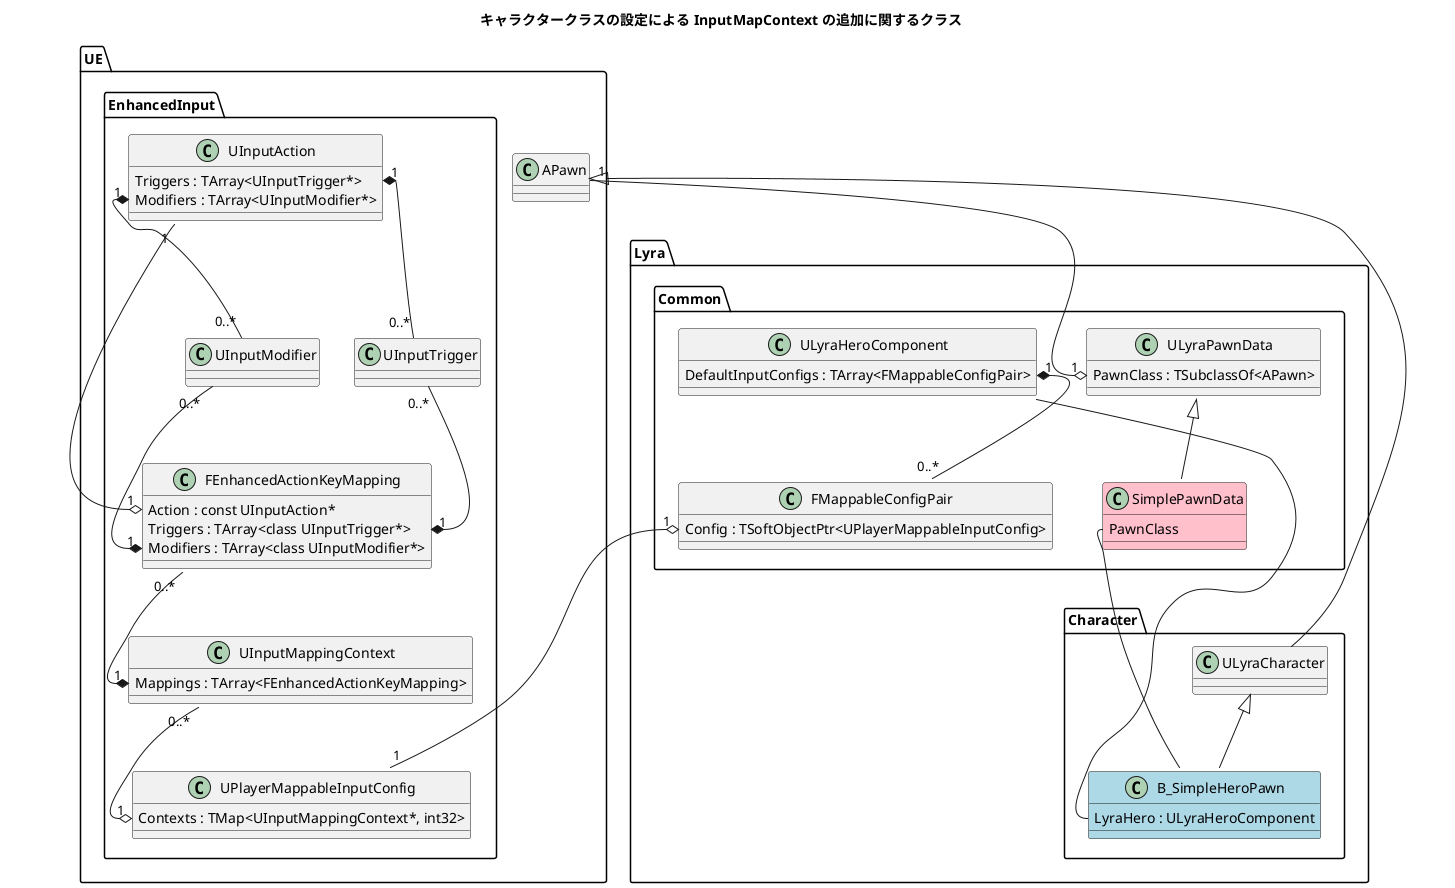 /'
Lyra の Enhanced Input 関連
'/
@startuml Lyra
'skinparam groupInheritance 2

'表示切替用変数

'napespace 単位
!$bDisp_UE = 1
!$bDisp_UE_EnhancedInput = 0
!$bDisp_UE_EnhancedInput_InputTrigger = 0
!$bDisp_UE_EnhancedInput_InputModifier = 0
!$bDisp_UE_GameFeature = 0
!$bDisp_Lyra = 1
!$bDisp_Lyra_Common = 0
!$bDisp_Lyra_Character = 0
!$bDisp_Lyra_IMC = 0
!$bDisp_Lyra_GameFeatureAction = 0
!$bDisp_Lyra_Experience = 0
!$bDisp_Lyra_ExperienceActionSet = 0
!$bDisp_Lyra_Config = 0
!$bDisp_Lyra_Equipment = 0
!$bDisp_Objects = 1


'UE クラス単位
!$bDisp_APawn = 0
!$bDisp_UInputAction = 0
!$bDisp_UPlayerMappableInputConfig = 0
!$bDisp_UEnhancedPlayerInput = 0
!$bDisp_UEnhancedInputLocalPlayerSubsystem = 0
!$bDisp_UGameFeatureAction = 0
!$bDisp_UGameFeatureData = 0

'Lyra クラス単位

!$bDisp_ALyraGameMode = 0
!$bDisp_ALyraPlayerState = 0
!$bDisp_ULyraPawnData = 0
!$bDisp_ULyraInputConfig = 0
!$bDisp_FLyraInputAction = 0
!$bDisp_FMappableConfigPair = 0
!$bDisp_ULyraHeroComponent = 0
!$bDisp_UGameFeatureAction_AddInputConfig = 0
!$bDisp_UGameFeatureAction_AddInputBinding = 0
!$bDisp_ULyraExperienceActionSet = 0
!$bDisp_PMI_Default_Gamepad = 0
!$bDisp_PMI_Default_KBM = 0
!$bDisp_PMI_ShooterDefaultConfig_Gamepad = 0
!$bDisp_PMI_ShooterDefaultConfig_KBM = 0
!$bDisp_B_SimpleHeroPawn = 0
!$bDisp_SimplePawnData = 0
!$bDisp_B_LyraDefaultExperience = 0


'分類単位
!$bDisp_Ability = 0
!$bDisp_InputComponent = 0

'出力モードの種類
!$nMode_AddInputMapContextByCharacter = 1
!$nMode_AddInputMapContextByGameFeature = 2
!$nMode_BindInputAction = 3
!$nMode_DefaultPawnSettingInExperience = 4

!$nUMLType_Classes = 1
!$nUMLType_Objects = 2

'現在の出力モード
!$nModeCurrent = $nMode_AddInputMapContextByCharacter
!$nUMLCurrent = $nUMLType_Classes
!$strTitle = "タイトル"

'出力モード毎の on/off 設定
!if $nUMLCurrent == $nUMLType_Classes
	!$bDisp_Objects = 0
!elseif $nUMLCurrent == $nUMLType_Objects
	!$bDisp_UE = 0
	!$bDisp_Lyra = 0
!endif

!if $nModeCurrent == $nMode_AddInputMapContextByCharacter
	!if $nUMLCurrent == $nUMLType_Classes
		!$strTitle = "キャラクタークラスの設定による InputMapContext の追加に関するクラス"
		!$bDisp_UE_EnhancedInput = 1
		!$bDisp_Lyra_Common = 1
		!$bDisp_Lyra_Character = 1
		!$bDisp_UInputAction = 1
		!$bDisp_FMappableConfigPair = 1
		!$bDisp_ULyraHeroComponent = 1
		!$bDisp_UPlayerMappableInputConfig = 1
		!$bDisp_B_SimpleHeroPawn = 1
		!$bDisp_SimplePawnData = 1
		!$bDisp_ULyraPawnData = 1
	!elseif $nUMLCurrent == $nUMLType_Objects
		!$strTitle = "キャラクタークラスの設定による InputMapContext の追加に関するオブジェクト"
		!$bDisp_PMI_Default_Gamepad = 1
		!$bDisp_PMI_Default_KBM = 1
		!$bDisp_B_SimpleHeroPawn = 1
		!$bDisp_SimplePawnData = 1
		!$bDisp_B_LyraDefaultExperience = 1
	!endif
!elseif $nModeCurrent == $nMode_AddInputMapContextByGameFeature

' GameFeatureData がどこで読まれているのか確認中。
' ULyraExperienceManagerComponent あたりが関係している？
	!if $nUMLCurrent == $nUMLType_Classes
		!$strTitle = "GameFeature の設定による InputMapContext の追加に関するクラス"
		!$bDisp_UE_EnhancedInput = 1
		!$bDisp_UE_GameFeature = 1
		!$bDisp_UInputAction = 1
		!$bDisp_FMappableConfigPair = 1
		!$bDisp_UPlayerMappableInputConfig = 1
		!$bDisp_Lyra_Experience = 1
		!$bDisp_Lyra_GameFeatureAction = 1
		!$bDisp_UGameFeatureData = 1
		!$bDisp_UGameFeatureAction = 1
		!$bDisp_ULyraInputConfig = 1
		!$bDisp_FLyraInputAction = 1
		!$bDisp_UGameFeatureAction_AddInputConfig = 1
		!$bDisp_ULyraExperienceActionSet = 1
	!elseif $nUMLCurrent == $nUMLType_Objects
	!endif
!elseif $nModeCurrent == $nMode_BindInputAction
	!$strTitle = "InputAction のバインド"
	!$bDisp_ALyraPlayerState = 1
	!$bDisp_ULyraPawnData = 1
	!$bDisp_Lyra_Experience = 1
!elseif $nModeCurrent == $nMode_DefaultPawnSettingInExperience
	!if $nUMLCurrent == $nUMLType_Classes
		!$strTitle = "あるエクスペリエンス中に使用するデフォルトポーンの設定に関するクラス"
		!$bDisp_ALyraGameMode = 1
		!$bDisp_Lyra_Experience = 1
		!$bDisp_ULyraPawnData = 1
		!$bDisp_Objects = 0
	!elseif $nUMLCurrent == $nUMLType_Objects
	!endif
!endif

title $strTitle

'クラスの宣言（先に書いておかないとグループ分けがおかしくなるため。）
!if $bDisp_UE
namespace UE {
!if $bDisp_APawn
	class APawn
!endif

!if $bDisp_Ability
	namespace GameplayAbility {
		class UGameplayAbility
	}
!endif

!if $bDisp_UE_EnhancedInput
	namespace EnhancedInput {
		class UInputTrigger
		class UInputModifier

!if $bDisp_UInputAction
		class UInputAction
!endif

!if $bDisp_InputComponent
		class UEnhancedInputComponent
!endif

!if $bDisp_UEnhancedPlayerInput
		class UEnhancedPlayerInput
!endif

!if $bDisp_UEnhancedInputLocalPlayerSubsystem
		class UEnhancedInputLocalPlayerSubsystem
!endif

!if $bDisp_UPlayerMappableInputConfig
		class UPlayerMappableInputConfig
!endif
		class UInputMappingContext
		class FEnhancedActionKeyMapping

!if $bDisp_UE_EnhancedInput_InputTrigger
		namespace InputTrigger {
			class UInputTriggerDown
			class UInputTriggerPressed
			class UInputTriggerReleased
			class UInputTriggerHold
			class UInputTriggerHoldAndRelease
			class UInputTriggerTap
			class UInputTriggerPulse
			class UInputTriggerChordAction
		}
!endif

!if $bDisp_UE_EnhancedInput_InputModifier
		namespace InputModifier {
			class UInputModifierDeadZone
			class UInputModifierScalar
			class UInputModifierNegate
			class UInputModifierSmooth
			class UInputModifierResponseCurveExponential
			class UInputModifierResponseCurveUser
			class UInputModifierFOVScaling
			class UInputModifierToWorldSpace
			class UInputModifierSwizzleAxis
			class UInputModifierCollection
		}
!endif
	}
!endif

!if $bDisp_UE_GameFeature
	namespace GameFeature {
!if $bDisp_UGameFeatureData
		class UGameFeatureData
!endif
!if $bDisp_UGameFeatureAction
		class UGameFeatureAction
!endif
	}
!endif


}
!endif

!if $bDisp_Lyra
namespace Lyra {

!if $bDisp_Lyra_Common
	namespace Common {
!if $bDisp_ALyraGameMode
		class ALyraGameMode
!endif

!if $bDisp_ALyraPlayerState
		class ALyraPlayerState
!endif

!if $bDisp_ULyraHeroComponent
		class ULyraHeroComponent
!endif

!if $bDisp_InputComponent
		class ULyraInputComponent
!endif
		
!if $bDisp_ULyraPawnData
		class ULyraPawnData
!endif

!if $bDisp_ULyraInputConfig
		class ULyraInputConfig
!endif

!if $bDisp_FLyraInputAction
		class FLyraInputAction
!endif

!if $bDisp_FMappableConfigPair
		class FMappableConfigPair
!endif
	}
!endif

!if $bDisp_Ability
	namespace Ability {
		class ULyraAbilitySet
		class FLyraAbilitySet_GameplayAbility
		class ULyraGameplayAbility
	}
!endif

!if $bDisp_Lyra_Character
	namespace Character {
		class ULyraCharacter
	}
!endif

!if $bDisp_Lyra_Equipment
	namespace Equipment {
		class FLyraEquipmentList
		class ULyraEquipmentDefinition
		class ULyraInventoryItemFragment
		class UInventoryFragment_EquippableItem
		class ULyraInventoryItemDefinition
	}
!endif

!if $bDisp_Lyra_Config
	namespace Config {
		class ULyraSettingsLocal
		class FLoadedMappableConfigPair
		class ULyraAbilityTagRelationshipMapping
	}
!endif

!if $bDisp_Lyra_GameFeatureAction
	namespace GameFeatureAction {
!if $bDisp_Ability
		class FGameFeatureAbilitiesEntry
!endif

!if $bDisp_Ability
		class UGameFeatureAction_AddAbilities
!endif

!if $bDisp_UGameFeatureAction_AddInputConfig
		class UGameFeatureAction_AddInputConfig
!endif
!if $bDisp_UGameFeatureAction_AddInputBinding
		class UGameFeatureAction_AddInputBinding
!endif
	}
!endif

!if $bDisp_Lyra_Experience
	namespace Experience {
!if $bDisp_ULyraExperienceActionSet
		class ULyraExperienceActionSet
!endif
		class ULyraExperienceDefinition
	}
!endif


!if $bDisp_Lyra_IMC
	namespace IMC {
		class IMC_Default_Gamepad
		class IMC_Default_KBM
		class IMC_ShooterGame_Gamepad
		class IMC_ShooterGame_KBM
		class IMC_ADS_Speed
		class IMC_InventoryTest
	}
!endif

!if $bDisp_Lyra_ExperienceActionSet
	namespace ExperienceActionSet {
		class LAS_ShooterGame_SharedInput
		class LAS_ShooterGame_StandardComponents
		class LAS_ShooterGame_StandardHUD
		class LAS_InventoryTest
		class EAS_BasicShooterAcolades
	}
!endif

}
!endif


'クラスの定義
!if $bDisp_UE
namespace UE {
!if $bDisp_UE_EnhancedInput
	namespace EnhancedInput {
!if $bDisp_UInputAction
		class UInputAction {
			Triggers : TArray<UInputTrigger*>
			Modifiers : TArray<UInputModifier*>
		}
		UInputAction::Triggers "1" *-- "0..*" UInputTrigger
		UInputAction::Modifiers  "1" *- "0..*" UInputModifier
!endif

		class FEnhancedActionKeyMapping
		{
!if $bDisp_UInputAction
			Action : const UInputAction*
!endif
			Triggers : TArray<class UInputTrigger*>
			Modifiers : TArray<class UInputModifier*>
		}
!if $bDisp_UInputAction
		UInputAction "1" --o "1" FEnhancedActionKeyMapping::Action
!endif
		UInputTrigger "0..*" --* "1" FEnhancedActionKeyMapping::Triggers
		UInputModifier "0..*" --* "1" FEnhancedActionKeyMapping::Modifiers

		class UInputMappingContext
		{
			Mappings : TArray<FEnhancedActionKeyMapping>
		}
		FEnhancedActionKeyMapping "0..*" --* "1" UInputMappingContext::Mappings

!if $bDisp_UPlayerMappableInputConfig
		class UPlayerMappableInputConfig {
			Contexts : TMap<UInputMappingContext*, int32>
		}
		UInputMappingContext "0..*" --o "1" UPlayerMappableInputConfig::Contexts
!endif
		
!if $bDisp_UE_EnhancedInput_InputTrigger
		namespace InputTrigger {
			class UInputTriggerDown #pink extends UE.EnhancedInput.UInputTrigger
			class UInputTriggerPressed #pink extends UE.EnhancedInput.UInputTrigger
			class UInputTriggerReleased #pink extends UE.EnhancedInput.UInputTrigger
			class UInputTriggerHold #pink extends UE.EnhancedInput.UInputTrigger
			class UInputTriggerHoldAndRelease #pink extends UE.EnhancedInput.UInputTrigger
			class UInputTriggerTap #pink extends UE.EnhancedInput.UInputTrigger
			class UInputTriggerPulse #pink extends UE.EnhancedInput.UInputTrigger
			class UInputTriggerChordAction #pink extends UE.EnhancedInput.UInputTrigger
		}
!endif

!if $bDisp_UE_EnhancedInput_InputModifier
		namespace InputModifier {
			class UInputModifierDeadZone #pink extends UE.EnhancedInput.UInputModifier
			class UInputModifierScalar #pink extends UE.EnhancedInput.UInputModifier
			class UInputModifierNegate #pink extends UE.EnhancedInput.UInputModifier
			class UInputModifierSmooth #pink extends UE.EnhancedInput.UInputModifier
			class UInputModifierResponseCurveExponential #pink extends UE.EnhancedInput.UInputModifier
			class UInputModifierResponseCurveUser #pink extends UE.EnhancedInput.UInputModifier
			class UInputModifierFOVScaling #pink extends UE.EnhancedInput.UInputModifier
			class UInputModifierToWorldSpace #pink extends UE.EnhancedInput.UInputModifier
			class UInputModifierSwizzleAxis #pink extends UE.EnhancedInput.UInputModifier
			class UInputModifierCollection #pink extends UE.EnhancedInput.UInputModifier
		}
!endif
	}
!endif
!if $bDisp_UE_GameFeature
	namespace GameFeature {
!if $bDisp_UGameFeatureData
		class UGameFeatureData {
!if $bDisp_UGameFeatureAction
			Actions : TArray<UGameFeatureAction*>
!endif
		}
!if $bDisp_UGameFeatureAction
		UGameFeatureData::Actions o-- UGameFeatureAction
!endif
!endif

!if $bDisp_UGameFeatureAction
		class UGameFeatureAction
!endif
	}
!endif
}
!endif

!if $bDisp_Lyra
namespace Lyra {

!if $bDisp_Lyra_Common
	namespace Common {
!if $bDisp_ALyraGameMode
		class ALyraGameMode extends UE.AModularGameModeBase
		ALyraGameMode ..> Lyra.Experience.ULyraExperienceDefinition
		note on link : 初期化時に参照
!endif


!if $bDisp_ALyraPlayerState
		class ALyraPlayerState {
!if $bDisp_ULyraPawnData
		PawnData : ULyraPawnData*
!endif
		}
!if $bDisp_ULyraPawnData
		ALyraPlayerState::PawnData o-- ULyraPawnData
		note right of ALyraPlayerState::PawnData
			Avator Actor の設定
		end note
!endif
!endif

!if $bDisp_ULyraHeroComponent
		class ULyraHeroComponent {
!if $bDisp_FMappableConfigPair
			DefaultInputConfigs : TArray<FMappableConfigPair>
!endif
		}
!if $bDisp_FMappableConfigPair
		ULyraHeroComponent::DefaultInputConfigs "1" *-- "0..*" FMappableConfigPair
!endif
!endif


!if $bDisp_InputComponent
		class ULyraInputComponent extends UE.EnhancedInput.UEnhancedInputComponent
!endif
	
!if $bDisp_ULyraPawnData
		class ULyraPawnData {
			PawnClass : TSubclassOf<APawn>
!if $bDisp_Ability
			AbilitySets : TArray<ULyraAbilitySet*>
!endif
!if $bDisp_ULyraInputConfig
			InputConfig : ULyraInputConfig*
!endif
		}
		UE.APawn "1" --o "1" ULyraPawnData::PawnClass
!if $bDisp_Ability
		ULyraPawnData::AbilitySets *-- Lyra.Ability.ULyraAbilitySet
!endif
!if $bDisp_ULyraInputConfig
		ULyraPawnData::InputConfig o-- ULyraInputConfig
		note right of ULyraPawnData::InputConfig
			入力の設定
		end note
!endif
!endif


!if $bDisp_ULyraInputConfig
		class ULyraInputConfig {
			NativeInputActions : TArray<FLyraInputAction>
			AbilityInputActions : TArray<FLyraInputAction>
		}
		FLyraInputAction --* ULyraInputConfig::NativeInputActions
		FLyraInputAction --* ULyraInputConfig::AbilityInputActions
		note right of ULyraInputConfig::NativeInputActions
			ネイティブ入力の設定
			(移動やカメラ操作)
		end note
		note right of ULyraInputConfig::AbilityInputActions
			アビリティ入力の設定
			（ジャンプ等GameplayAbilityを使用する操作）
		end note
!endif

!if $bDisp_FLyraInputAction
		class FLyraInputAction {
!if $bDisp_UInputAction
			InputAction : UInputAction*
!endif
			InputTag : FGameplayTag
		}
!if $bDisp_UInputAction
		UE.EnhancedInput.UInputAction -o FLyraInputAction::InputAction
!endif
		note right of FLyraInputAction::InputAction
			入力アクション
		end note
		note right of FLyraInputAction::InputTag
			入力アクションと対となる GameplayTag 。
			ULyraInputConfig::NativeInputActions 参照時はバインドする入力アクションを探す際のキーとして利用されます。
			ULyraInputConfig::AbilityInputActions 参照時は入力アクションのバインドの際のパラメータとして利用されます。
		end note
!endif

!if $bDisp_FMappableConfigPair
		class FMappableConfigPair {
!if $bDisp_UPlayerMappableInputConfig
			Config : TSoftObjectPtr<UPlayerMappableInputConfig>
!endif
		}
!if $bDisp_UPlayerMappableInputConfig
'		UE.EnhancedInput.UPlayerMappableInputConfig "1" -o "1" FMappableConfigPair::Config
		FMappableConfigPair::Config  "1" o- "1" UE.EnhancedInput.UPlayerMappableInputConfig
!endif
!endif
	}
!endif

!if $bDisp_Ability
	namespace Ability {
		class ULyraAbilitySet {
			GrantedGameplayAbilities : TArray<FLyraAbilitySet_GameplayAbility>
		}
		ULyraAbilitySet::GrantedGameplayAbilities *-- FLyraAbilitySet_GameplayAbility

		class FLyraAbilitySet_GameplayAbility {
			Ability : TSubclassOf<ULyraGameplayAbility>
			InputTag : FGameplayTag
		}
		FLyraAbilitySet_GameplayAbility::Ability o-- ULyraGameplayAbility

		class ULyraGameplayAbility extends UE.GameplayAbility.UGameplayAbility
	}
!endif

!if $bDisp_Lyra_Character
	namespace Character {
		class ULyraCharacter extends UE.APawn
	}
!endif

!if $bDisp_Lyra_Common
	namespace Common {
!if $bDisp_SimplePawnData
		class SimplePawnData
!endif
	}
!endif

!if $bDisp_Lyra_Equipment
	namespace Equipment {
		class FLyraEquipmentList
		class ULyraEquipmentDefinition {
!if $bDisp_Ability
			AbilitySetsToGrant : TArray<TObjectPtr<const ULyraAbilitySet>>
!endif
		}
!if $bDisp_Ability
		ULyraEquipmentDefinition::AbilitySetsToGrant *-- Lyra.Ability.ULyraAbilitySet
!endif

		class ULyraInventoryItemFragment

		class UInventoryFragment_EquippableItem extends ULyraInventoryItemFragment {
			EquipmentDefinition : TSubclassOf<ULyraEquipmentDefinition>
		}
		UInventoryFragment_EquippableItem::EquipmentDefinition *--ULyraEquipmentDefinition

		class ULyraInventoryItemDefinition {
			Fragments : TArray<TObjectPtr<ULyraInventoryItemFragment>>
		}
		ULyraInventoryItemDefinition::Fragments *-- ULyraInventoryItemFragment
	}
!endif

!if $bDisp_Lyra_Config
	namespace Config {
		class ULyraSettingsLocal {
			RegisteredInputConfigs : TArray<FLoadedMappableConfigPair>
		}
		ULyraSettingsLocal::RegisteredInputConfigs *-- FLoadedMappableConfigPair

		class FLoadedMappableConfigPair {
!if $bDisp_UPlayerMappableInputConfig
			Config : UPlayerMappableInputConfig*
!endif
		}
!if $bDisp_UPlayerMappableInputConfig
		FLoadedMappableConfigPair::Config o-- UE.EnhancedInput.UPlayerMappableInputConfig
!endif

		class ULyraAbilityTagRelationshipMapping
	}
!endif

!if $bDisp_Lyra_GameFeatureAction
	namespace GameFeatureAction {
!if $bDisp_Ability
		class FGameFeatureAbilitiesEntry {
			GrantedAbilitySets : TArray<TSoftObjectPtr<const ULyraAbilitySet>>
		}
		FGameFeatureAbilitiesEntry::GrantedAbilitySets o-- Lyra.Ability.ULyraAbilitySet
!endif

!if $bDisp_Ability
		class UGameFeatureAction_AddAbilities extends UE.GameFeature.UGameFeatureAction {
			AbilitiesList : TArray<FGameFeatureAbilitiesEntry>
		}
		UGameFeatureAction_AddAbilities::AbilitiesList *-- FGameFeatureAbilitiesEntry
!endif

!if $bDisp_UGameFeatureAction_AddInputConfig
		class UGameFeatureAction_AddInputConfig extends UE.GameFeature.UGameFeatureAction {
!if $bDisp_FMappableConfigPair
			InputConfigs : TArray<FMappableConfigPair>
!endif
		}
!if $bDisp_FMappableConfigPair
		Lyra.Common.FMappableConfigPair --o UGameFeatureAction_AddInputConfig::InputConfigs
!endif
!endif
!if $bDisp_UGameFeatureAction_AddInputBinding
		class UGameFeatureAction_AddInputBinding extends UE.GameFeature.UGameFeatureAction {
!if $bDisp_ULyraInputConfig
			InputConfigs : TArray<TSoftObjectPtr<const ULyraInputConfig>>
!endif
		}
!if $bDisp_ULyraInputConfig
		UGameFeatureAction_AddInputBinding::InputConfigs o-- Lyra.ULyraInputConfig
!endif
!endif
	}
!endif

!if $bDisp_Lyra_Experience
	namespace Experience {
!if $bDisp_ULyraExperienceActionSet
		class ULyraExperienceActionSet {
!if $bDisp_UGameFeatureAction
			Actions : TArray<UGameFeatureAction*>
!endif
		}
!if $bDisp_UGameFeatureAction
		ULyraExperienceActionSet::Actions *- UE.GameFeature.UGameFeatureAction
!endif
!endif
		
		class ULyraExperienceDefinition {
!if $bDisp_UGameFeatureData
			GameFeaturesToEnable : TArray<FString>
!endif
!if $bDisp_ULyraPawnData
			DefaultPawnData : TObjectPtr<const ULyraPawnData>
!endif
!if $bDisp_UGameFeatureAction
			Actions : TArray<UGameFeatureAction*>
!endif
!if $bDisp_ULyraExperienceActionSet
			ActionSets : TArray<TObjectPtr<ULyraExperienceActionSet>>
!endif
		}
!if $bDisp_UGameFeatureData
		ULyraExperienceDefinition::GameFeaturesToEnable "1" *- "1..*" UE.GameFeature.UGameFeatureData
		note right of ULyraExperienceDefinition::GameFeaturesToEnable
			このエクスペリエンスを有効にした際に有効にする GameFeature を名前（文字列）で指定
			例： **ShooterCore** / **TopDownArena**
		end note
!endif
!if $bDisp_ULyraPawnData
		Lyra.Common.ULyraPawnData --o ULyraExperienceDefinition::DefaultPawnData
		note right of ULyraExperienceDefinition::DefaultPawnData
			エクスペリエンス中のプレイヤーのポーン
		end note
!endif
!if $bDisp_UGameFeatureAction
		ULyraExperienceDefinition::Actions *-- UE.GameFeature.UGameFeatureAction
!endif
!if $bDisp_ULyraExperienceActionSet
		ULyraExperienceDefinition::ActionSets o-- ULyraExperienceActionSet
!endif
	}
!endif

/''/

!if $bDisp_Lyra_IMC
	namespace IMC {
		class IMC_Default_Gamepad #pink extends UE.EnhancedInput.UInputMappingContext {
			デフォルトのキーボードマウス設定
		}
		class IMC_Default_KBM #pink extends UE.EnhancedInput.UInputMappingContext {
			デフォルトのキーボードマウス設定
		}
		class IMC_ShooterGame_Gamepad #pink extends UE.EnhancedInput.UInputMappingContext {
			シューターゲームのゲームパッド設定
		}
		class IMC_ShooterGame_KBM #pink extends UE.EnhancedInput.UInputMappingContext {
			シューターゲームのキーボードマウス設定
		}
		class IMC_ADS_Speed #pink extends UE.EnhancedInput.UInputMappingContext {
			ADS の際のマウスとゲームパッドの入力設定を上書きするための設定
		}
		class IMC_InventoryTest #pink extends UE.EnhancedInput.UInputMappingContext {
			インベントリ操作用の設定？
		}
	}
!endif

!if $bDisp_Lyra_ExperienceActionSet
	namespace ExperienceActionSet {
!if $bDisp_ULyraExperienceActionSet
		class LAS_ShooterGame_SharedInput #pink extends Lyra.Experience.ULyraExperienceActionSet
		class LAS_ShooterGame_StandardComponents #pink extends Lyra.Experience.ULyraExperienceActionSet
		class LAS_ShooterGame_StandardHUD #pink extends Lyra.Experience.ULyraExperienceActionSet
		class LAS_InventoryTest #pink extends Lyra.Experience.ULyraExperienceActionSet
		class EAS_BasicShooterAcolades #pink extends Lyra.Experience.ULyraExperienceActionSet
!endif
	}
!endif

!if $bDisp_Lyra_Character
	namespace Character {
!if $bDisp_B_SimpleHeroPawn
		class B_SimpleHeroPawn #LightBlue  {
!if $bDisp_ULyraHeroComponent
			LyraHero : ULyraHeroComponent
!endif
		}
		Lyra.Character.ULyraCharacter <|-- B_SimpleHeroPawn
!if $bDisp_ULyraHeroComponent
		Lyra.Common.ULyraHeroComponent ---- B_SimpleHeroPawn::LyraHero
!endif
!endif
	}
!endif

!if $bDisp_SimplePawnData
!if $bDisp_ULyraPawnData
	namespace Common {
		class SimplePawnData #pink {
			PawnClass
		}
		Lyra.Common.ULyraPawnData <|-- SimplePawnData
		SimplePawnData::PawnClass - Lyra.Character.B_SimpleHeroPawn
	}
!endif
!endif


}

!endif

!if $bDisp_Objects
namespace Objects {
!if $bDisp_PMI_Default_Gamepad
	map "PMI_Default_Gamepad : UPlayerMappableInputConfig" as PMI_Default_Gamepad #pink {
	}
	note bottom : デフォルトのゲームパッド設定
!endif
!if $bDisp_PMI_Default_KBM
	map "PMI_Default_KBM : UPlayerMappableInputConfig" as PMI_Default_KBM #pink {
	}
	note bottom : デフォルトのキーボードマウス設定
!endif

!if $bDisp_PMI_ShooterDefaultConfig_Gamepad
	map "PMI_ShooterDefaultConfig_Gamepad : UPlayerMappableInputConfig" as PMI_ShooterDefaultConfig_Gamepad #pink {
	}
	note top : シューターゲームのデフォルトのゲームパッド設定
!endif
!if $bDisp_PMI_ShooterDefaultConfig_KBM
	map "PMI_ShooterDefaultConfig_KBM : UPlayerMappableInputConfig" as PMI_ShooterDefaultConfig_KBM #pink {
	}
	note top : シューターゲームのデフォルトのキーボードマウス設定
!endif

!if $bDisp_B_SimpleHeroPawn
	map "B_SimpleHeroPawn : ULyraCharacter" as B_SimpleHeroPawn #pink {
		LyraHero.DefaultInputConfigs[0] *-> PMI_Default_Gamepad
		LyraHero.DefaultInputConfigs[1] *--> PMI_Default_KBM
	}
	note top : デフォルトマップで使用されているキャラクター
!endif
!if $bDisp_SimplePawnData
	map "SimplePawnData : ULyraPawnData" as SimplePawnData #pink {
		PawnClass *-> B_SimpleHeroPawn
	}
!endif

!if $bDisp_UGameFeatureData
	map "ShooterCore : UGameFeatureData" as ShooterCore #pink {
	}
	map "TopDownArena : UGameFeatureData" as ShooterCore #pink {
	}
	map "ShooterMaps : UGameFeatureData" as ShooterCore #pink {
	}
!endif

!if $bDisp_B_LyraDefaultExperience
	map "B_LyraDefaultExperience : ULyraExperienceDefinition" as B_LyraDefaultExperience #pink {
!if $bDisp_UGameFeatureData
		GameFeaturesToEnable
!endif
		DefaultPawnData *-> SimplePawnData
	}
!endif
!if $nModeCurrent == $nMode_AddInputMapContextByCharacter
	note top
		**ALyraWorldSettings::DefaultGameplayExperience** が指定されていない場合、
		**ALyraGameMode::HandleMatchAssignmentIfNotExpectingOne()** から参照される。
		例： **L_DefaultEditorOverview** 
	end note
!endif
}
!endif

!if $bDisp_UE
!if $bDisp_UE_GameFeature && $bDisp_UE_EnhancedInput
	UE.EnhancedInput -[hidden]-----> UE.GameFeature
!endif
!endif

!if $bDisp_Lyra
!if $bDisp_Lyra_Common && $bDisp_Lyra_Character
'	Lyra.Common -[hidden] Lyra.Character
!endif
!if $bDisp_Lyra_Common && $bDisp_Lyra_GameFeatureAction
	Lyra.Common -[hidden] Lyra.GameFeatureAction
!endif
!if $bDisp_Lyra_GameFeatureAction && $bDisp_Lyra_Experience
	Lyra.GameFeatureAction -[hidden]- Lyra.Experience 
!endif

!if $bDisp_ULyraInputConfig && $bDisp_FMappableConfigPair
	Lyra.Common.ULyraInputConfig -[hidden]- Lyra.Common.FMappableConfigPair
!endif
!endif



@enduml
